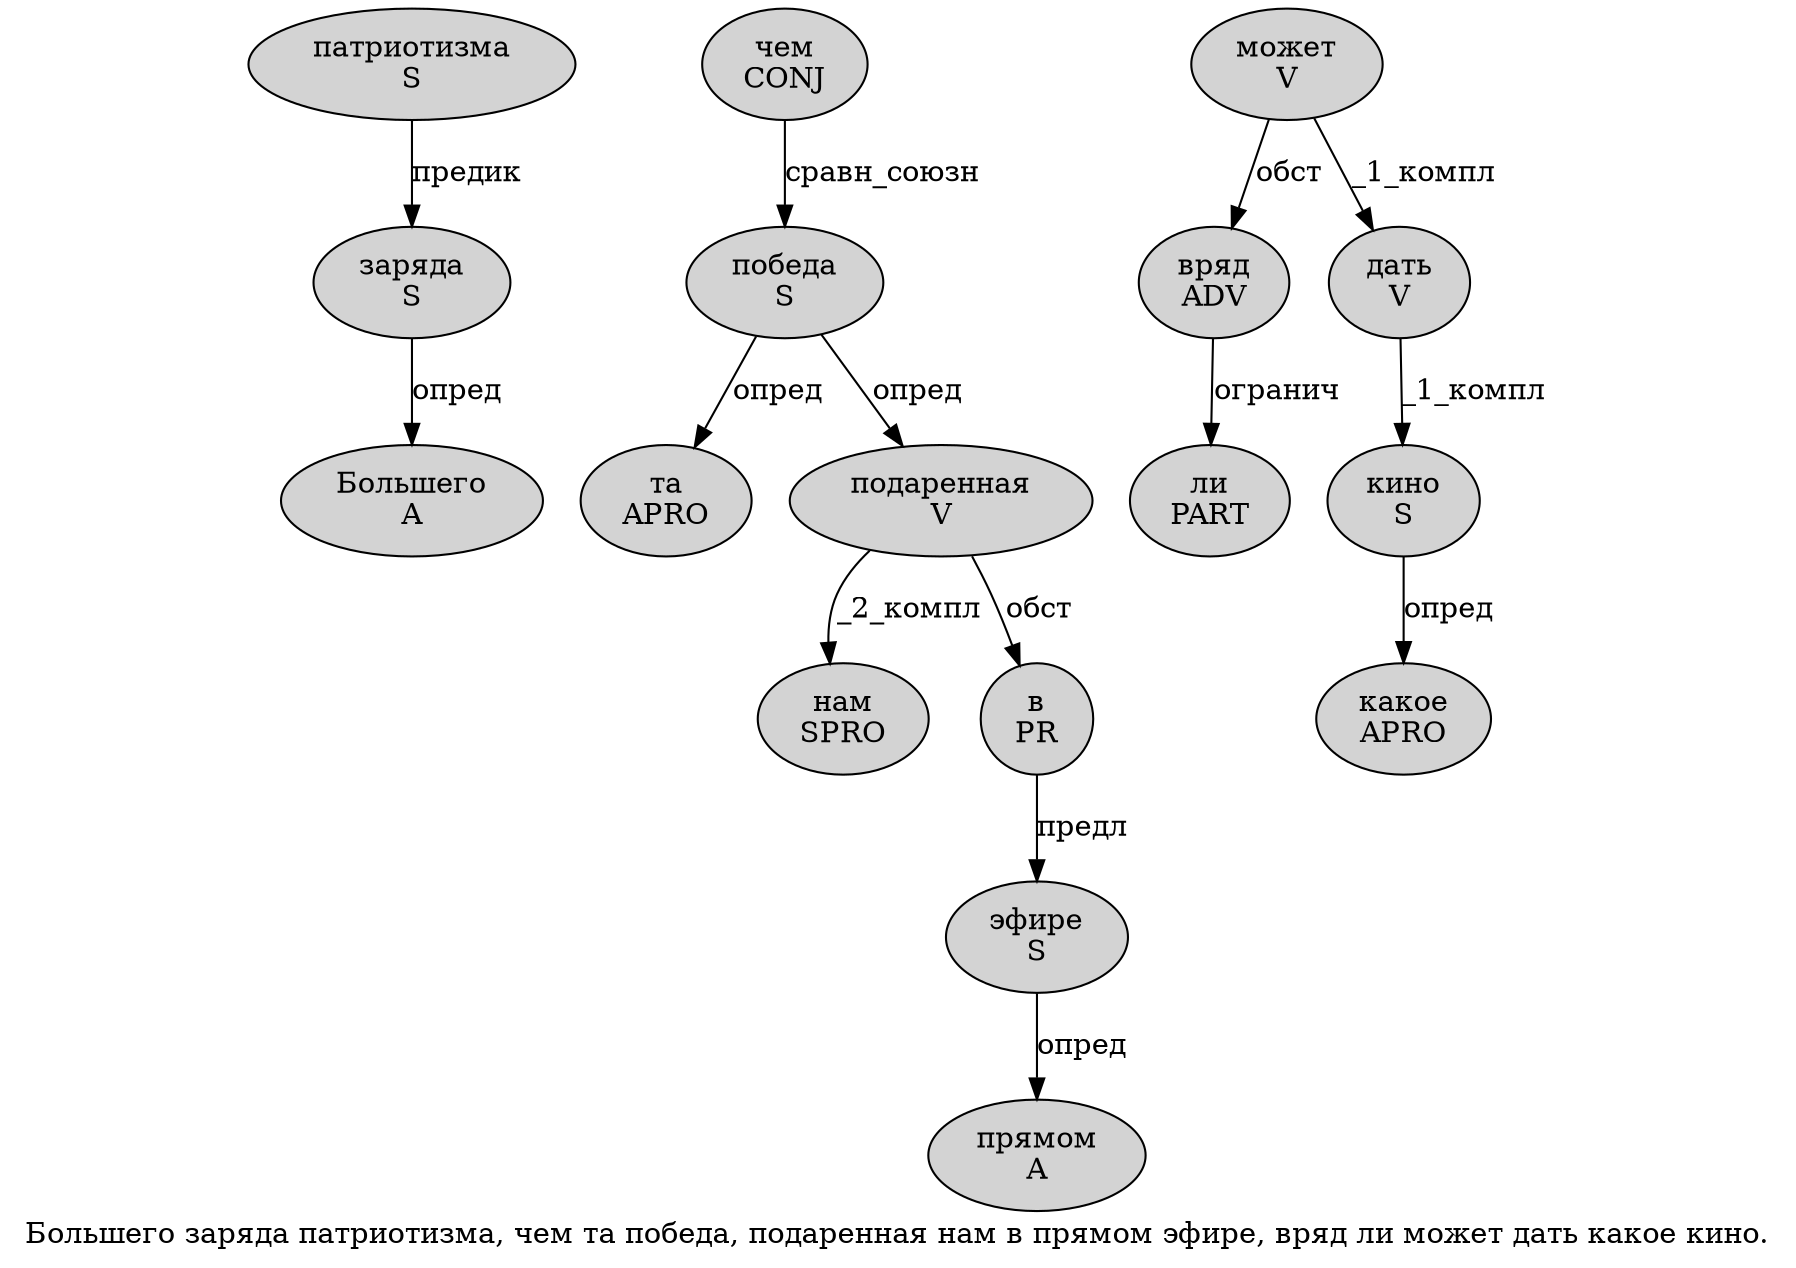 digraph SENTENCE_3605 {
	graph [label="Большего заряда патриотизма, чем та победа, подаренная нам в прямом эфире, вряд ли может дать какое кино."]
	node [style=filled]
		0 [label="Большего
A" color="" fillcolor=lightgray penwidth=1 shape=ellipse]
		1 [label="заряда
S" color="" fillcolor=lightgray penwidth=1 shape=ellipse]
		2 [label="патриотизма
S" color="" fillcolor=lightgray penwidth=1 shape=ellipse]
		4 [label="чем
CONJ" color="" fillcolor=lightgray penwidth=1 shape=ellipse]
		5 [label="та
APRO" color="" fillcolor=lightgray penwidth=1 shape=ellipse]
		6 [label="победа
S" color="" fillcolor=lightgray penwidth=1 shape=ellipse]
		8 [label="подаренная
V" color="" fillcolor=lightgray penwidth=1 shape=ellipse]
		9 [label="нам
SPRO" color="" fillcolor=lightgray penwidth=1 shape=ellipse]
		10 [label="в
PR" color="" fillcolor=lightgray penwidth=1 shape=ellipse]
		11 [label="прямом
A" color="" fillcolor=lightgray penwidth=1 shape=ellipse]
		12 [label="эфире
S" color="" fillcolor=lightgray penwidth=1 shape=ellipse]
		14 [label="вряд
ADV" color="" fillcolor=lightgray penwidth=1 shape=ellipse]
		15 [label="ли
PART" color="" fillcolor=lightgray penwidth=1 shape=ellipse]
		16 [label="может
V" color="" fillcolor=lightgray penwidth=1 shape=ellipse]
		17 [label="дать
V" color="" fillcolor=lightgray penwidth=1 shape=ellipse]
		18 [label="какое
APRO" color="" fillcolor=lightgray penwidth=1 shape=ellipse]
		19 [label="кино
S" color="" fillcolor=lightgray penwidth=1 shape=ellipse]
			8 -> 9 [label="_2_компл"]
			8 -> 10 [label="обст"]
			16 -> 14 [label="обст"]
			16 -> 17 [label="_1_компл"]
			14 -> 15 [label="огранич"]
			12 -> 11 [label="опред"]
			1 -> 0 [label="опред"]
			10 -> 12 [label="предл"]
			19 -> 18 [label="опред"]
			17 -> 19 [label="_1_компл"]
			6 -> 5 [label="опред"]
			6 -> 8 [label="опред"]
			4 -> 6 [label="сравн_союзн"]
			2 -> 1 [label="предик"]
}